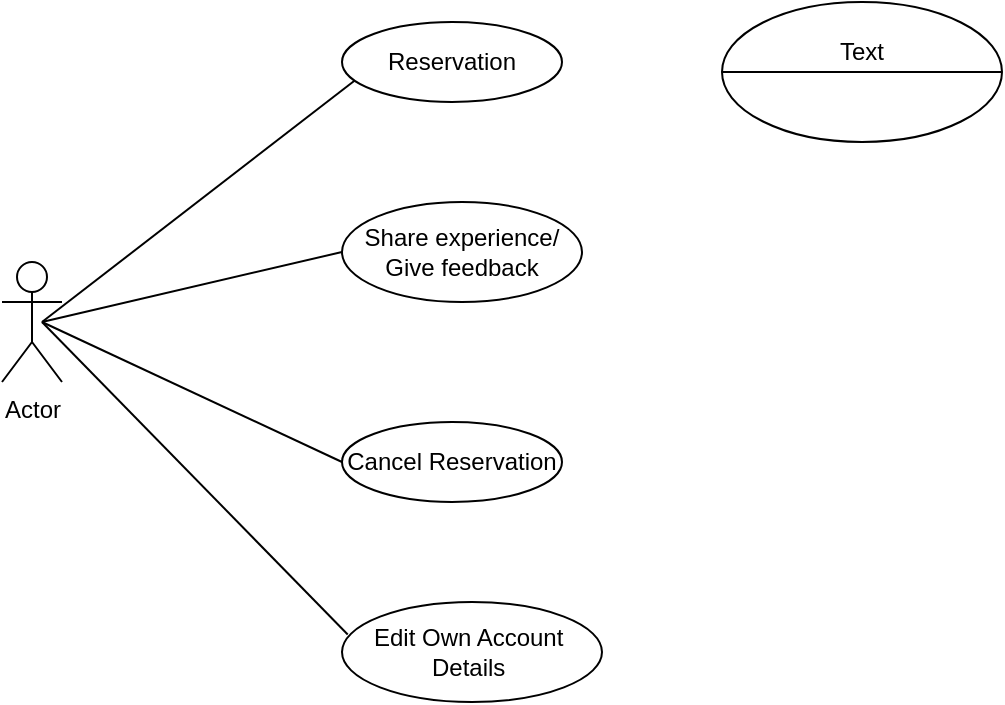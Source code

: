 <mxfile version="24.7.7">
  <diagram name="Page-1" id="NGIE_064RFhelFJgiyBL">
    <mxGraphModel dx="934" dy="506" grid="1" gridSize="10" guides="1" tooltips="1" connect="1" arrows="1" fold="1" page="1" pageScale="1" pageWidth="850" pageHeight="1100" math="0" shadow="0">
      <root>
        <mxCell id="0" />
        <mxCell id="1" parent="0" />
        <mxCell id="4PmD4bZEWicJvQV8BKhQ-1" value="Actor" style="shape=umlActor;verticalLabelPosition=bottom;verticalAlign=top;html=1;" vertex="1" parent="1">
          <mxGeometry x="30" y="180" width="30" height="60" as="geometry" />
        </mxCell>
        <mxCell id="4PmD4bZEWicJvQV8BKhQ-2" value="Reservation" style="ellipse;whiteSpace=wrap;html=1;" vertex="1" parent="1">
          <mxGeometry x="200" y="60" width="110" height="40" as="geometry" />
        </mxCell>
        <mxCell id="4PmD4bZEWicJvQV8BKhQ-4" value="Share experience/&lt;div&gt;Give feedback&lt;/div&gt;" style="ellipse;whiteSpace=wrap;html=1;" vertex="1" parent="1">
          <mxGeometry x="200" y="150" width="120" height="50" as="geometry" />
        </mxCell>
        <mxCell id="4PmD4bZEWicJvQV8BKhQ-5" value="Cancel Reservation" style="ellipse;whiteSpace=wrap;html=1;" vertex="1" parent="1">
          <mxGeometry x="200" y="260" width="110" height="40" as="geometry" />
        </mxCell>
        <mxCell id="4PmD4bZEWicJvQV8BKhQ-6" value="Edit Own Account&amp;nbsp;&lt;div&gt;Details&amp;nbsp;&lt;/div&gt;" style="ellipse;whiteSpace=wrap;html=1;" vertex="1" parent="1">
          <mxGeometry x="200" y="350" width="130" height="50" as="geometry" />
        </mxCell>
        <mxCell id="4PmD4bZEWicJvQV8BKhQ-9" value="" style="endArrow=none;html=1;rounded=0;entryX=0.058;entryY=0.732;entryDx=0;entryDy=0;entryPerimeter=0;" edge="1" parent="1" target="4PmD4bZEWicJvQV8BKhQ-2">
          <mxGeometry width="50" height="50" relative="1" as="geometry">
            <mxPoint x="50" y="210" as="sourcePoint" />
            <mxPoint x="100" y="160" as="targetPoint" />
          </mxGeometry>
        </mxCell>
        <mxCell id="4PmD4bZEWicJvQV8BKhQ-10" value="" style="endArrow=none;html=1;rounded=0;entryX=0;entryY=0.5;entryDx=0;entryDy=0;" edge="1" parent="1" target="4PmD4bZEWicJvQV8BKhQ-4">
          <mxGeometry width="50" height="50" relative="1" as="geometry">
            <mxPoint x="50" y="210" as="sourcePoint" />
            <mxPoint x="100" y="160" as="targetPoint" />
          </mxGeometry>
        </mxCell>
        <mxCell id="4PmD4bZEWicJvQV8BKhQ-11" value="" style="endArrow=none;html=1;rounded=0;entryX=0;entryY=0.5;entryDx=0;entryDy=0;" edge="1" parent="1" target="4PmD4bZEWicJvQV8BKhQ-5">
          <mxGeometry width="50" height="50" relative="1" as="geometry">
            <mxPoint x="50" y="210" as="sourcePoint" />
            <mxPoint x="100" y="160" as="targetPoint" />
          </mxGeometry>
        </mxCell>
        <mxCell id="4PmD4bZEWicJvQV8BKhQ-12" value="" style="endArrow=none;html=1;rounded=0;entryX=0.022;entryY=0.325;entryDx=0;entryDy=0;entryPerimeter=0;" edge="1" parent="1" target="4PmD4bZEWicJvQV8BKhQ-6">
          <mxGeometry width="50" height="50" relative="1" as="geometry">
            <mxPoint x="50" y="210" as="sourcePoint" />
            <mxPoint x="100" y="160" as="targetPoint" />
          </mxGeometry>
        </mxCell>
        <mxCell id="4PmD4bZEWicJvQV8BKhQ-13" value="" style="ellipse;whiteSpace=wrap;html=1;" vertex="1" parent="1">
          <mxGeometry x="390" y="50" width="140" height="70" as="geometry" />
        </mxCell>
        <mxCell id="4PmD4bZEWicJvQV8BKhQ-14" value="" style="line;strokeWidth=1;fillColor=none;align=left;verticalAlign=middle;spacingTop=-1;spacingLeft=3;spacingRight=3;rotatable=0;labelPosition=right;points=[];portConstraint=eastwest;strokeColor=inherit;" vertex="1" parent="1">
          <mxGeometry x="390" y="80.5" width="140" height="9" as="geometry" />
        </mxCell>
        <mxCell id="4PmD4bZEWicJvQV8BKhQ-15" value="Text" style="text;html=1;align=center;verticalAlign=middle;whiteSpace=wrap;rounded=0;" vertex="1" parent="1">
          <mxGeometry x="430" y="60" width="60" height="30" as="geometry" />
        </mxCell>
      </root>
    </mxGraphModel>
  </diagram>
</mxfile>
